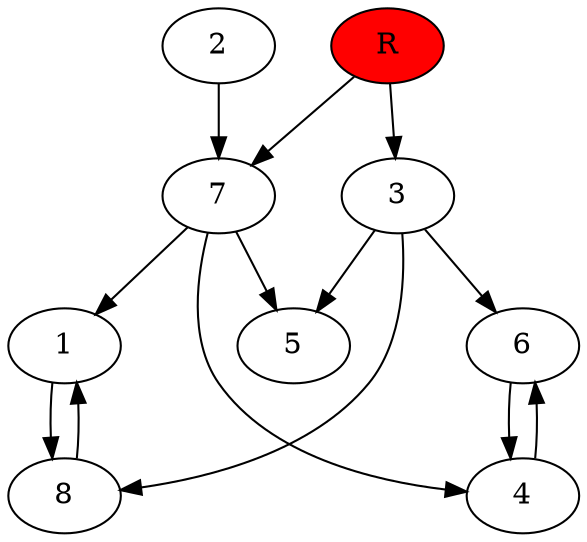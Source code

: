 digraph prb20642 {
	1
	2
	3
	4
	5
	6
	7
	8
	R [fillcolor="#ff0000" style=filled]
	1 -> 8
	2 -> 7
	3 -> 5
	3 -> 6
	3 -> 8
	4 -> 6
	6 -> 4
	7 -> 1
	7 -> 4
	7 -> 5
	8 -> 1
	R -> 3
	R -> 7
}

